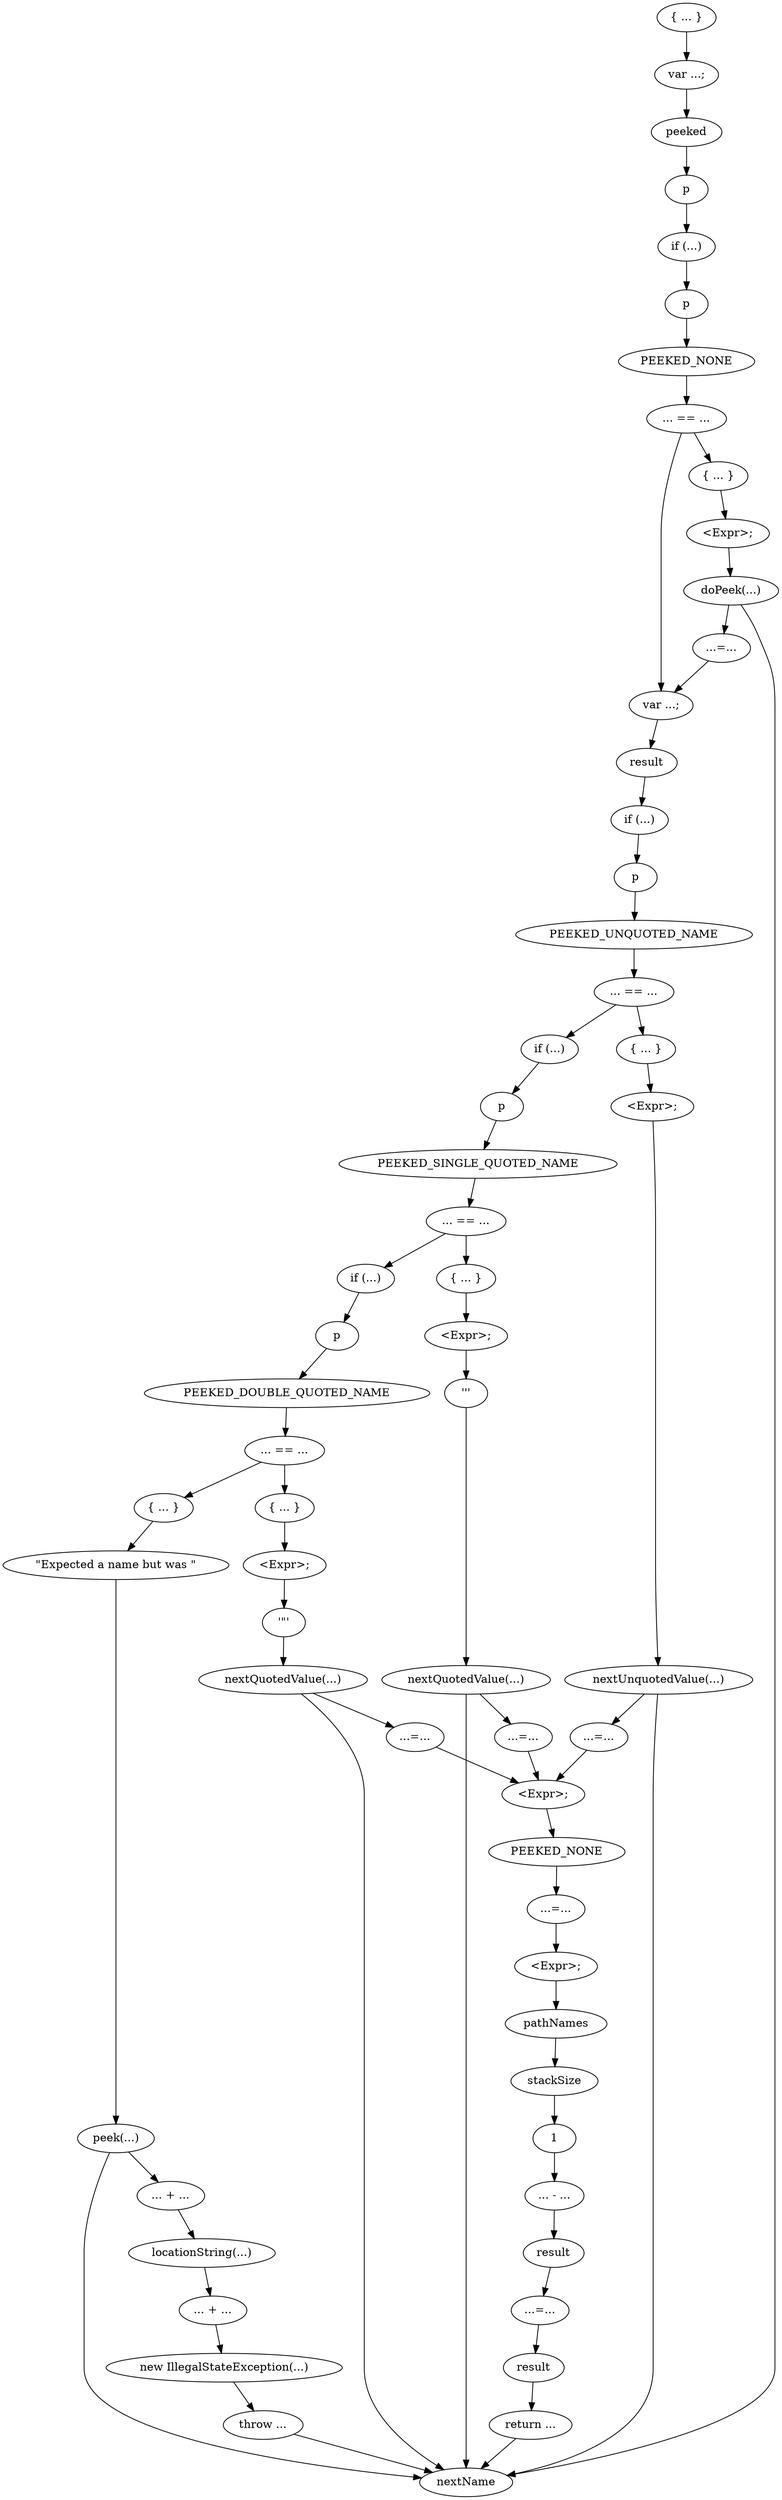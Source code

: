 digraph {
  compound=true;
  0[label="{ ... }"; ];
  1[label="var ...;"; ];
  2[label="peeked"; ];
  3[label="p"; ];
  4[label="if (...)"; ];
  5[label="p"; ];
  6[label="var ...;"; ];
  7[label="result"; ];
  8[label="if (...)"; ];
  9[label="p"; ];
  10[label="<Expr>;"; ];
  11[label="PEEKED_NONE"; ];
  12[label="<Expr>;"; ];
  13[label="pathNames"; ];
  14[label="return ..."; ];
  15[label="nextName"; ];
  16[label="... == ..."; ];
  17[label="{ ... }"; ];
  18[label="<Expr>;"; ];
  19[label="PEEKED_NONE"; ];
  20[label="doPeek(...)"; ];
  21[label="...=..."; ];
  22[label="... == ..."; ];
  23[label="{ ... }"; ];
  24[label="if (...)"; ];
  25[label="<Expr>;"; ];
  26[label="p"; ];
  27[label="PEEKED_UNQUOTED_NAME"; ];
  28[label="nextUnquotedValue(...)"; ];
  29[label="...=..."; ];
  30[label="... == ..."; ];
  31[label="{ ... }"; ];
  32[label="if (...)"; ];
  33[label="<Expr>;"; ];
  34[label="p"; ];
  35[label="PEEKED_SINGLE_QUOTED_NAME"; ];
  36[label="'\''"; ];
  37[label="...=..."; ];
  38[label="nextQuotedValue(...)"; ];
  39[label="... == ..."; ];
  40[label="{ ... }"; ];
  41[label="{ ... }"; ];
  42[label="<Expr>;"; ];
  43[label="\"Expected a name but was \""; ];
  44[label="PEEKED_DOUBLE_QUOTED_NAME"; ];
  45[label="'\"'"; ];
  46[label="...=..."; ];
  47[label="nextQuotedValue(...)"; ];
  48[label="throw ..."; ];
  49[label="new IllegalStateException(...)"; ];
  50[label="... + ..."; ];
  51[label="... + ..."; ];
  52[label="locationString(...)"; ];
  53[label="peek(...)"; ];
  54[label="...=..."; ];
  55[label="...=..."; ];
  56[label="result"; ];
  57[label="result"; ];
  58[label="stackSize"; ];
  59[label="... - ..."; ];
  60[label="1"; ];
  0 -> 1[];
  1 -> 2[];
  2 -> 3[];
  3 -> 4[];
  4 -> 5[];
  5 -> 19[];
  6 -> 7[];
  7 -> 8[];
  8 -> 9[];
  9 -> 27[];
  10 -> 11[];
  11 -> 54[];
  12 -> 13[];
  13 -> 58[];
  14 -> 15[];
  16 -> 6[];
  16 -> 17[];
  17 -> 18[];
  18 -> 20[];
  19 -> 16[];
  20 -> 15[];
  20 -> 21[];
  21 -> 6[];
  22 -> 23[];
  22 -> 24[];
  23 -> 25[];
  24 -> 26[];
  25 -> 28[];
  26 -> 35[];
  27 -> 22[];
  28 -> 15[];
  28 -> 29[];
  29 -> 10[];
  30 -> 31[];
  30 -> 32[];
  31 -> 33[];
  32 -> 34[];
  33 -> 36[];
  34 -> 44[];
  35 -> 30[];
  36 -> 38[];
  37 -> 10[];
  38 -> 15[];
  38 -> 37[];
  39 -> 40[];
  39 -> 41[];
  40 -> 42[];
  41 -> 43[];
  42 -> 45[];
  43 -> 53[];
  44 -> 39[];
  45 -> 47[];
  46 -> 10[];
  47 -> 15[];
  47 -> 46[];
  48 -> 15[];
  49 -> 48[];
  50 -> 49[];
  51 -> 52[];
  52 -> 50[];
  53 -> 15[];
  53 -> 51[];
  54 -> 12[];
  55 -> 56[];
  56 -> 14[];
  57 -> 55[];
  58 -> 60[];
  59 -> 57[];
  60 -> 59[];
}
